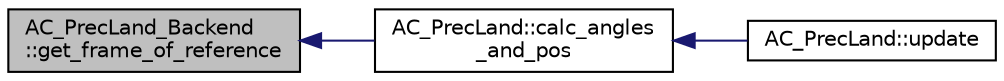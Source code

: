 digraph "AC_PrecLand_Backend::get_frame_of_reference"
{
 // INTERACTIVE_SVG=YES
  edge [fontname="Helvetica",fontsize="10",labelfontname="Helvetica",labelfontsize="10"];
  node [fontname="Helvetica",fontsize="10",shape=record];
  rankdir="LR";
  Node1 [label="AC_PrecLand_Backend\l::get_frame_of_reference",height=0.2,width=0.4,color="black", fillcolor="grey75", style="filled", fontcolor="black"];
  Node1 -> Node2 [dir="back",color="midnightblue",fontsize="10",style="solid",fontname="Helvetica"];
  Node2 [label="AC_PrecLand::calc_angles\l_and_pos",height=0.2,width=0.4,color="black", fillcolor="white", style="filled",URL="$classAC__PrecLand.html#ad89a5495aaac2f9f1feb93202e09e781"];
  Node2 -> Node3 [dir="back",color="midnightblue",fontsize="10",style="solid",fontname="Helvetica"];
  Node3 [label="AC_PrecLand::update",height=0.2,width=0.4,color="black", fillcolor="white", style="filled",URL="$classAC__PrecLand.html#a27a269a9610d5bb286acb7e81aaad79f"];
}
